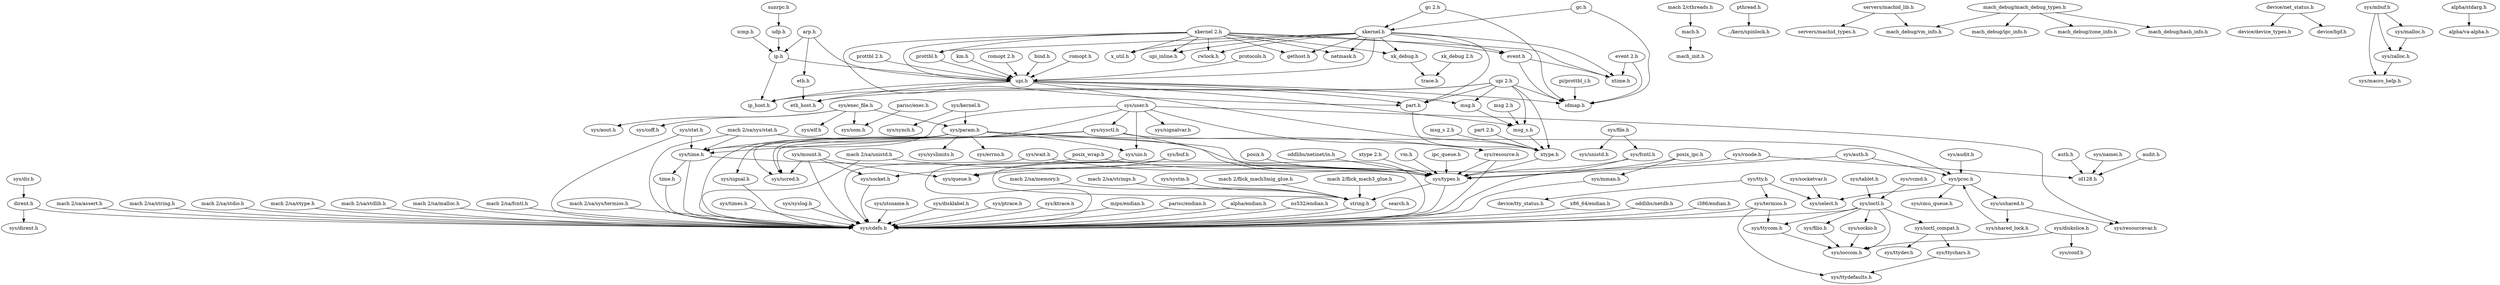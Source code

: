 digraph includes {
    "time.h" -> "sys/cdefs.h";
    "mach.h" -> "mach_init.h";
    "udp.h" -> "ip.h";
    "msg_s 2.h" -> "xtype.h";
    "xkernel 2.h" -> "xk_debug.h";
    "xkernel 2.h" -> "upi.h";
    "xkernel 2.h" -> "part.h";
    "xkernel 2.h" -> "event.h";
    "xkernel 2.h" -> "xtime.h";
    "xkernel 2.h" -> "prottbl.h";
    "xkernel 2.h" -> "netmask.h";
    "xkernel 2.h" -> "x_util.h";
    "xkernel 2.h" -> "upi_inline.h";
    "xkernel 2.h" -> "rwlock.h";
    "xkernel 2.h" -> "gethost.h";
    "search.h" -> "sys/cdefs.h";
    "upi 2.h" -> "xtype.h";
    "upi 2.h" -> "idmap.h";
    "upi 2.h" -> "msg_s.h";
    "upi 2.h" -> "part.h";
    "upi 2.h" -> "msg.h";
    "upi 2.h" -> "ip_host.h";
    "upi 2.h" -> "eth_host.h";
    "xk_debug 2.h" -> "trace.h";
    "part.h" -> "xtype.h";
    "part 2.h" -> "xtype.h";
    "gc.h" -> "xkernel.h";
    "gc.h" -> "idmap.h";
    "xtype 2.h" -> "sys/types.h";
    "eth.h" -> "eth_host.h";
    "string.h" -> "sys/cdefs.h";
    "gc 2.h" -> "xkernel.h";
    "gc 2.h" -> "idmap.h";
    "audit.h" -> "id128.h";
    "event 2.h" -> "idmap.h";
    "event 2.h" -> "xtime.h";
    "arp.h" -> "upi.h";
    "arp.h" -> "eth.h";
    "arp.h" -> "ip.h";
    "posix_ipc.h" -> "sys/mman.h";
    "posix_ipc.h" -> "sys/types.h";
    "km.h" -> "upi.h";
    "xkernel.h" -> "xk_debug.h";
    "xkernel.h" -> "upi.h";
    "xkernel.h" -> "part.h";
    "xkernel.h" -> "event.h";
    "xkernel.h" -> "xtime.h";
    "xkernel.h" -> "prottbl.h";
    "xkernel.h" -> "netmask.h";
    "xkernel.h" -> "x_util.h";
    "xkernel.h" -> "upi_inline.h";
    "xkernel.h" -> "rwlock.h";
    "xkernel.h" -> "gethost.h";
    "auth.h" -> "id128.h";
    "msg.h" -> "msg_s.h";
    "event.h" -> "idmap.h";
    "event.h" -> "xtime.h";
    "prottbl.h" -> "upi.h";
    "pthread.h" -> "../kern/spinlock.h";
    "romopt 2.h" -> "upi.h";
    "sunrpc.h" -> "udp.h";
    "upi.h" -> "xtype.h";
    "upi.h" -> "idmap.h";
    "upi.h" -> "msg_s.h";
    "upi.h" -> "part.h";
    "upi.h" -> "msg.h";
    "upi.h" -> "ip_host.h";
    "upi.h" -> "eth_host.h";
    "ip.h" -> "upi.h";
    "ip.h" -> "ip_host.h";
    "vm.h" -> "sys/types.h";
    "dirent.h" -> "sys/dirent.h";
    "dirent.h" -> "sys/cdefs.h";
    "icmp.h" -> "ip.h";
    "bind.h" -> "upi.h";
    "msg 2.h" -> "msg_s.h";
    "romopt.h" -> "upi.h";
    "posix_wrap.h" -> "sys/types.h";
    "posix_wrap.h" -> "sys/socket.h";
    "ipc_queue.h" -> "sys/types.h";
    "xk_debug.h" -> "trace.h";
    "protocols.h" -> "upi.h";
    "posix.h" -> "sys/types.h";
    "prottbl 2.h" -> "upi.h";
    "msg_s.h" -> "xtype.h";
    "xtype.h" -> "sys/types.h";
    "pi/prottbl_i.h" -> "idmap.h";
    "x86_64/endian.h" -> "sys/cdefs.h";
    "servers/machid_lib.h" -> "mach_debug/vm_info.h";
    "servers/machid_lib.h" -> "servers/machid_types.h";
    "device/net_status.h" -> "device/device_types.h";
    "device/net_status.h" -> "device/bpf.h";
    "oddlibs/netdb.h" -> "sys/cdefs.h";
    "oddlibs/netinet/in.h" -> "sys/types.h";
    "i386/endian.h" -> "sys/cdefs.h";
    "mach_debug/mach_debug_types.h" -> "mach_debug/ipc_info.h";
    "mach_debug/mach_debug_types.h" -> "mach_debug/vm_info.h";
    "mach_debug/mach_debug_types.h" -> "mach_debug/zone_info.h";
    "mach_debug/mach_debug_types.h" -> "mach_debug/hash_info.h";
    "mach 2/flick_mach3mig_glue.h" -> "string.h";
    "mach 2/flick_mach3_glue.h" -> "string.h";
    "mach 2/cthreads.h" -> "mach.h";
    "mach 2/sa/assert.h" -> "sys/cdefs.h";
    "mach 2/sa/memory.h" -> "string.h";
    "mach 2/sa/string.h" -> "sys/cdefs.h";
    "mach 2/sa/stdio.h" -> "sys/cdefs.h";
    "mach 2/sa/ctype.h" -> "sys/cdefs.h";
    "mach 2/sa/stdlib.h" -> "sys/cdefs.h";
    "mach 2/sa/malloc.h" -> "sys/cdefs.h";
    "mach 2/sa/fcntl.h" -> "sys/cdefs.h";
    "mach 2/sa/unistd.h" -> "sys/cdefs.h";
    "mach 2/sa/unistd.h" -> "sys/types.h";
    "mach 2/sa/strings.h" -> "string.h";
    "mach 2/sa/sys/termios.h" -> "sys/cdefs.h";
    "mach 2/sa/sys/stat.h" -> "sys/types.h";
    "mach 2/sa/sys/stat.h" -> "sys/time.h";
    "mach 2/sa/sys/stat.h" -> "sys/cdefs.h";
    "sys/time.h" -> "sys/types.h";
    "sys/time.h" -> "time.h";
    "sys/time.h" -> "sys/cdefs.h";
    "sys/ttychars.h" -> "sys/ttydefaults.h";
    "sys/resource.h" -> "sys/types.h";
    "sys/resource.h" -> "sys/cdefs.h";
    "sys/tty.h" -> "device/tty_status.h";
    "sys/tty.h" -> "sys/termios.h";
    "sys/tty.h" -> "sys/select.h";
    "sys/termios.h" -> "sys/cdefs.h";
    "sys/termios.h" -> "sys/ttycom.h";
    "sys/termios.h" -> "sys/ttydefaults.h";
    "sys/shared_lock.h" -> "sys/proc.h";
    "sys/diskslice.h" -> "sys/ioccom.h";
    "sys/diskslice.h" -> "sys/conf.h";
    "sys/mbuf.h" -> "sys/macro_help.h";
    "sys/mbuf.h" -> "sys/zalloc.h";
    "sys/mbuf.h" -> "sys/malloc.h";
    "sys/exec_file.h" -> "sys/param.h";
    "sys/exec_file.h" -> "sys/aout.h";
    "sys/exec_file.h" -> "sys/coff.h";
    "sys/exec_file.h" -> "sys/som.h";
    "sys/exec_file.h" -> "sys/elf.h";
    "sys/sockio.h" -> "sys/ioccom.h";
    "sys/stat.h" -> "sys/time.h";
    "sys/stat.h" -> "sys/cdefs.h";
    "sys/types.h" -> "sys/cdefs.h";
    "sys/types.h" -> "string.h";
    "sys/zalloc.h" -> "sys/macro_help.h";
    "sys/times.h" -> "sys/cdefs.h";
    "sys/ioctl.h" -> "sys/ttycom.h";
    "sys/ioctl.h" -> "sys/ioccom.h";
    "sys/ioctl.h" -> "sys/filio.h";
    "sys/ioctl.h" -> "sys/sockio.h";
    "sys/ioctl.h" -> "sys/cdefs.h";
    "sys/ioctl.h" -> "sys/ioctl_compat.h";
    "sys/dir.h" -> "dirent.h";
    "sys/uio.h" -> "sys/cdefs.h";
    "sys/syslog.h" -> "sys/cdefs.h";
    "sys/systm.h" -> "string.h";
    "sys/sysctl.h" -> "sys/time.h";
    "sys/sysctl.h" -> "sys/ucred.h";
    "sys/sysctl.h" -> "sys/proc.h";
    "sys/sysctl.h" -> "sys/cdefs.h";
    "sys/audit.h" -> "sys/proc.h";
    "sys/signal.h" -> "sys/cdefs.h";
    "sys/mount.h" -> "sys/ucred.h";
    "sys/mount.h" -> "sys/queue.h";
    "sys/mount.h" -> "sys/socket.h";
    "sys/mount.h" -> "sys/cdefs.h";
    "sys/namei.h" -> "id128.h";
    "sys/auth.h" -> "sys/types.h";
    "sys/auth.h" -> "sys/proc.h";
    "sys/utsname.h" -> "sys/cdefs.h";
    "sys/disklabel.h" -> "sys/cdefs.h";
    "sys/filio.h" -> "sys/ioccom.h";
    "sys/ioctl_compat.h" -> "sys/ttychars.h";
    "sys/ioctl_compat.h" -> "sys/ttydev.h";
    "sys/kernel.h" -> "sys/synch.h";
    "sys/kernel.h" -> "sys/param.h";
    "sys/socket.h" -> "sys/cdefs.h";
    "sys/vnode.h" -> "sys/queue.h";
    "sys/vnode.h" -> "id128.h";
    "sys/malloc.h" -> "sys/zalloc.h";
    "sys/fcntl.h" -> "sys/types.h";
    "sys/fcntl.h" -> "sys/cdefs.h";
    "sys/tablet.h" -> "sys/ioctl.h";
    "sys/ptrace.h" -> "sys/cdefs.h";
    "sys/buf.h" -> "sys/queue.h";
    "sys/buf.h" -> "string.h";
    "sys/ushared.h" -> "sys/shared_lock.h";
    "sys/ushared.h" -> "sys/resourcevar.h";
    "sys/proc.h" -> "sys/cmu_queue.h";
    "sys/proc.h" -> "sys/ushared.h";
    "sys/proc.h" -> "sys/select.h";
    "sys/socketvar.h" -> "sys/select.h";
    "sys/ktrace.h" -> "sys/cdefs.h";
    "sys/wait.h" -> "sys/types.h";
    "sys/wait.h" -> "sys/cdefs.h";
    "sys/ttycom.h" -> "sys/ioccom.h";
    "sys/user.h" -> "sys/time.h";
    "sys/user.h" -> "sys/resource.h";
    "sys/user.h" -> "sys/ucred.h";
    "sys/user.h" -> "sys/uio.h";
    "sys/user.h" -> "sys/resourcevar.h";
    "sys/user.h" -> "sys/signalvar.h";
    "sys/user.h" -> "sys/sysctl.h";
    "sys/file.h" -> "sys/fcntl.h";
    "sys/file.h" -> "sys/unistd.h";
    "sys/param.h" -> "sys/types.h";
    "sys/param.h" -> "sys/syslimits.h";
    "sys/param.h" -> "sys/cdefs.h";
    "sys/param.h" -> "sys/errno.h";
    "sys/param.h" -> "sys/time.h";
    "sys/param.h" -> "sys/resource.h";
    "sys/param.h" -> "sys/ucred.h";
    "sys/param.h" -> "sys/uio.h";
    "sys/param.h" -> "sys/signal.h";
    "sys/mman.h" -> "sys/cdefs.h";
    "sys/vcmd.h" -> "sys/ioctl.h";
    "mips/endian.h" -> "sys/cdefs.h";
    "parisc/endian.h" -> "sys/cdefs.h";
    "parisc/exec.h" -> "sys/som.h";
    "alpha/stdarg.h" -> "alpha/va-alpha.h";
    "alpha/endian.h" -> "sys/cdefs.h";
    "ns532/endian.h" -> "sys/cdefs.h";
}
